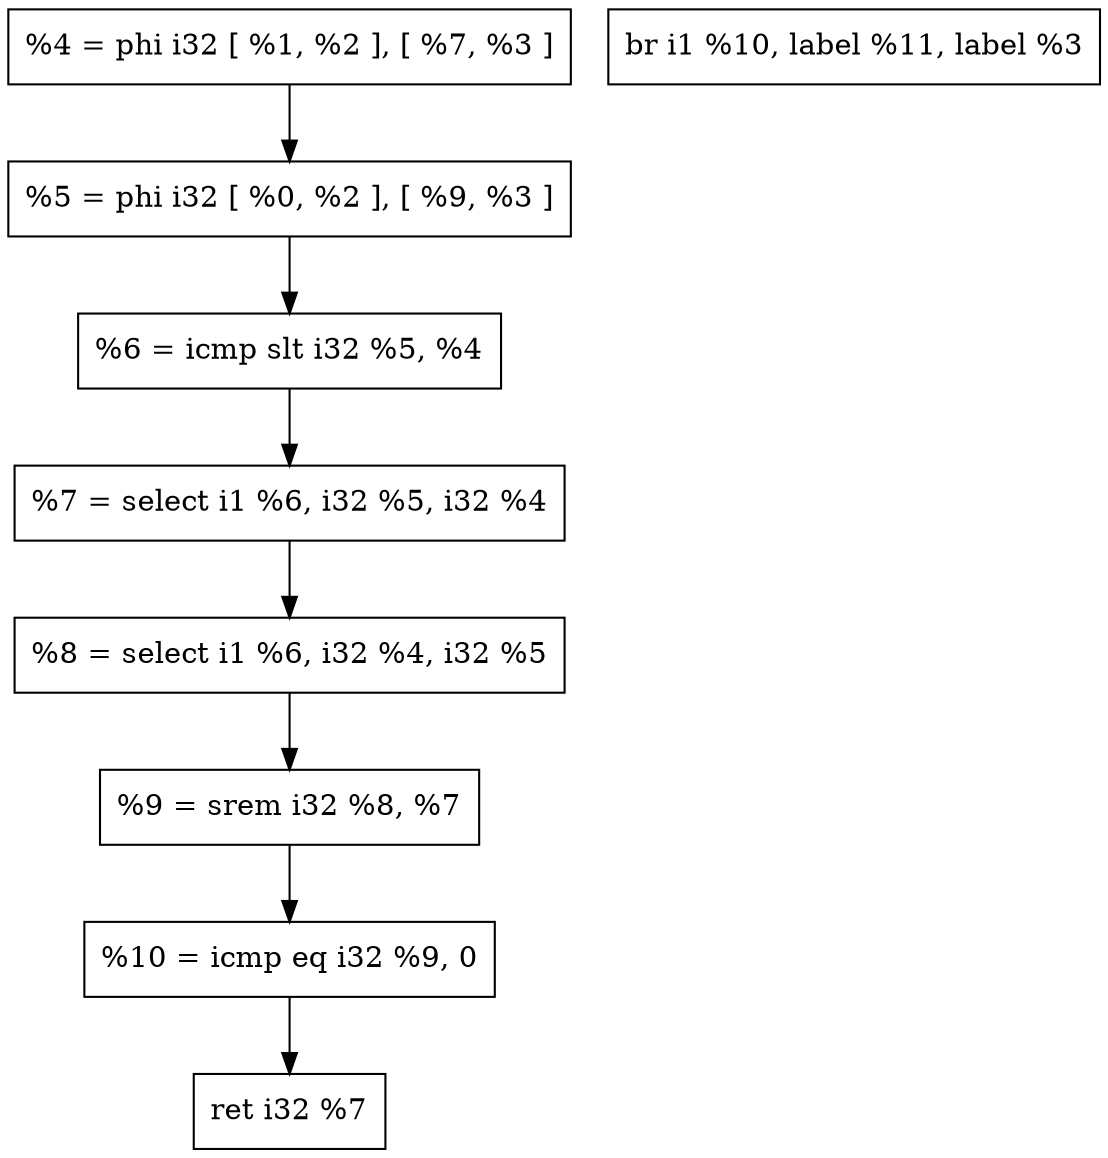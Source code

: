 digraph "DFG for'greatest_common_divisor' function" {
 Node0x55ad3df2a950[shape=record, label="  %4 = phi i32 [ %1, %2 ], [ %7, %3 ]"];
 Node0x55ad3df2aa30[shape=record, label="  %5 = phi i32 [ %0, %2 ], [ %9, %3 ]"];
 Node0x55ad3df2ab50[shape=record, label="  %6 = icmp slt i32 %5, %4"];
 Node0x55ad3df2ac50[shape=record, label="  %7 = select i1 %6, i32 %5, i32 %4"];
 Node0x55ad3df2ad20[shape=record, label="  %8 = select i1 %6, i32 %4, i32 %5"];
 Node0x55ad3df2ae10[shape=record, label="  %9 = srem i32 %8, %7"];
 Node0x55ad3df2af00[shape=record, label="  %10 = icmp eq i32 %9, 0"];
 Node0x55ad3df2af90[shape=record, label="  br i1 %10, label %11, label %3"];
 Node0x55ad3df2b080[shape=record, label="  ret i32 %7"];
 Node0x55ad3df2a950 -> Node0x55ad3df2aa30
 Node0x55ad3df2aa30 -> Node0x55ad3df2ab50
 Node0x55ad3df2ab50 -> Node0x55ad3df2ac50
 Node0x55ad3df2ac50 -> Node0x55ad3df2ad20
 Node0x55ad3df2ad20 -> Node0x55ad3df2ae10
 Node0x55ad3df2ae10 -> Node0x55ad3df2af00
 Node0x55ad3df2af00 -> Node0x55ad3df2b080
}